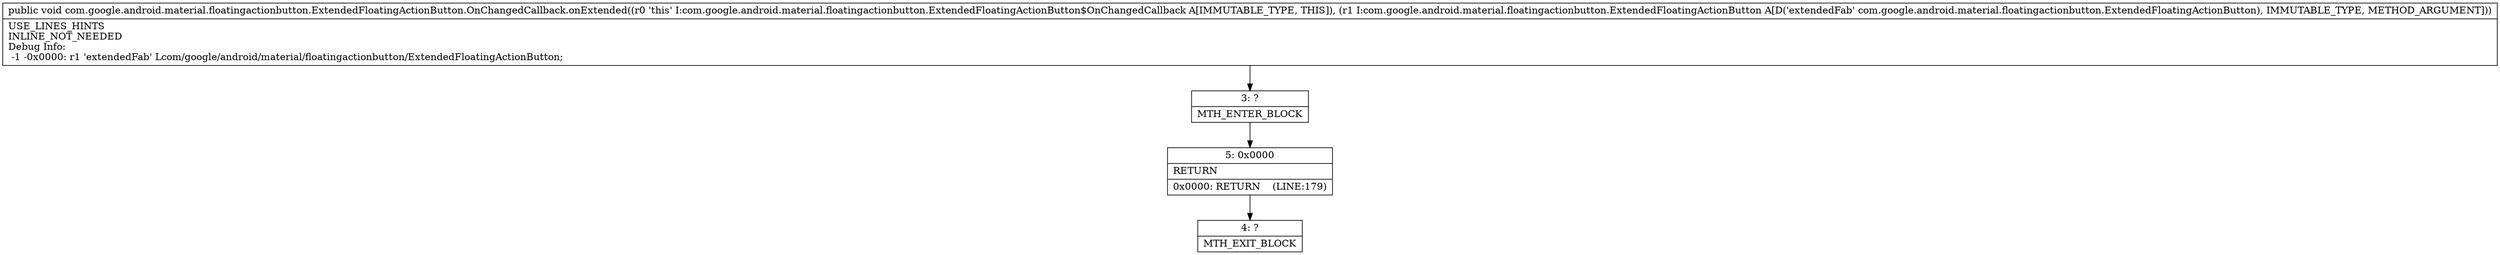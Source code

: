 digraph "CFG forcom.google.android.material.floatingactionbutton.ExtendedFloatingActionButton.OnChangedCallback.onExtended(Lcom\/google\/android\/material\/floatingactionbutton\/ExtendedFloatingActionButton;)V" {
Node_3 [shape=record,label="{3\:\ ?|MTH_ENTER_BLOCK\l}"];
Node_5 [shape=record,label="{5\:\ 0x0000|RETURN\l|0x0000: RETURN    (LINE:179)\l}"];
Node_4 [shape=record,label="{4\:\ ?|MTH_EXIT_BLOCK\l}"];
MethodNode[shape=record,label="{public void com.google.android.material.floatingactionbutton.ExtendedFloatingActionButton.OnChangedCallback.onExtended((r0 'this' I:com.google.android.material.floatingactionbutton.ExtendedFloatingActionButton$OnChangedCallback A[IMMUTABLE_TYPE, THIS]), (r1 I:com.google.android.material.floatingactionbutton.ExtendedFloatingActionButton A[D('extendedFab' com.google.android.material.floatingactionbutton.ExtendedFloatingActionButton), IMMUTABLE_TYPE, METHOD_ARGUMENT]))  | USE_LINES_HINTS\lINLINE_NOT_NEEDED\lDebug Info:\l  \-1 \-0x0000: r1 'extendedFab' Lcom\/google\/android\/material\/floatingactionbutton\/ExtendedFloatingActionButton;\l}"];
MethodNode -> Node_3;Node_3 -> Node_5;
Node_5 -> Node_4;
}

